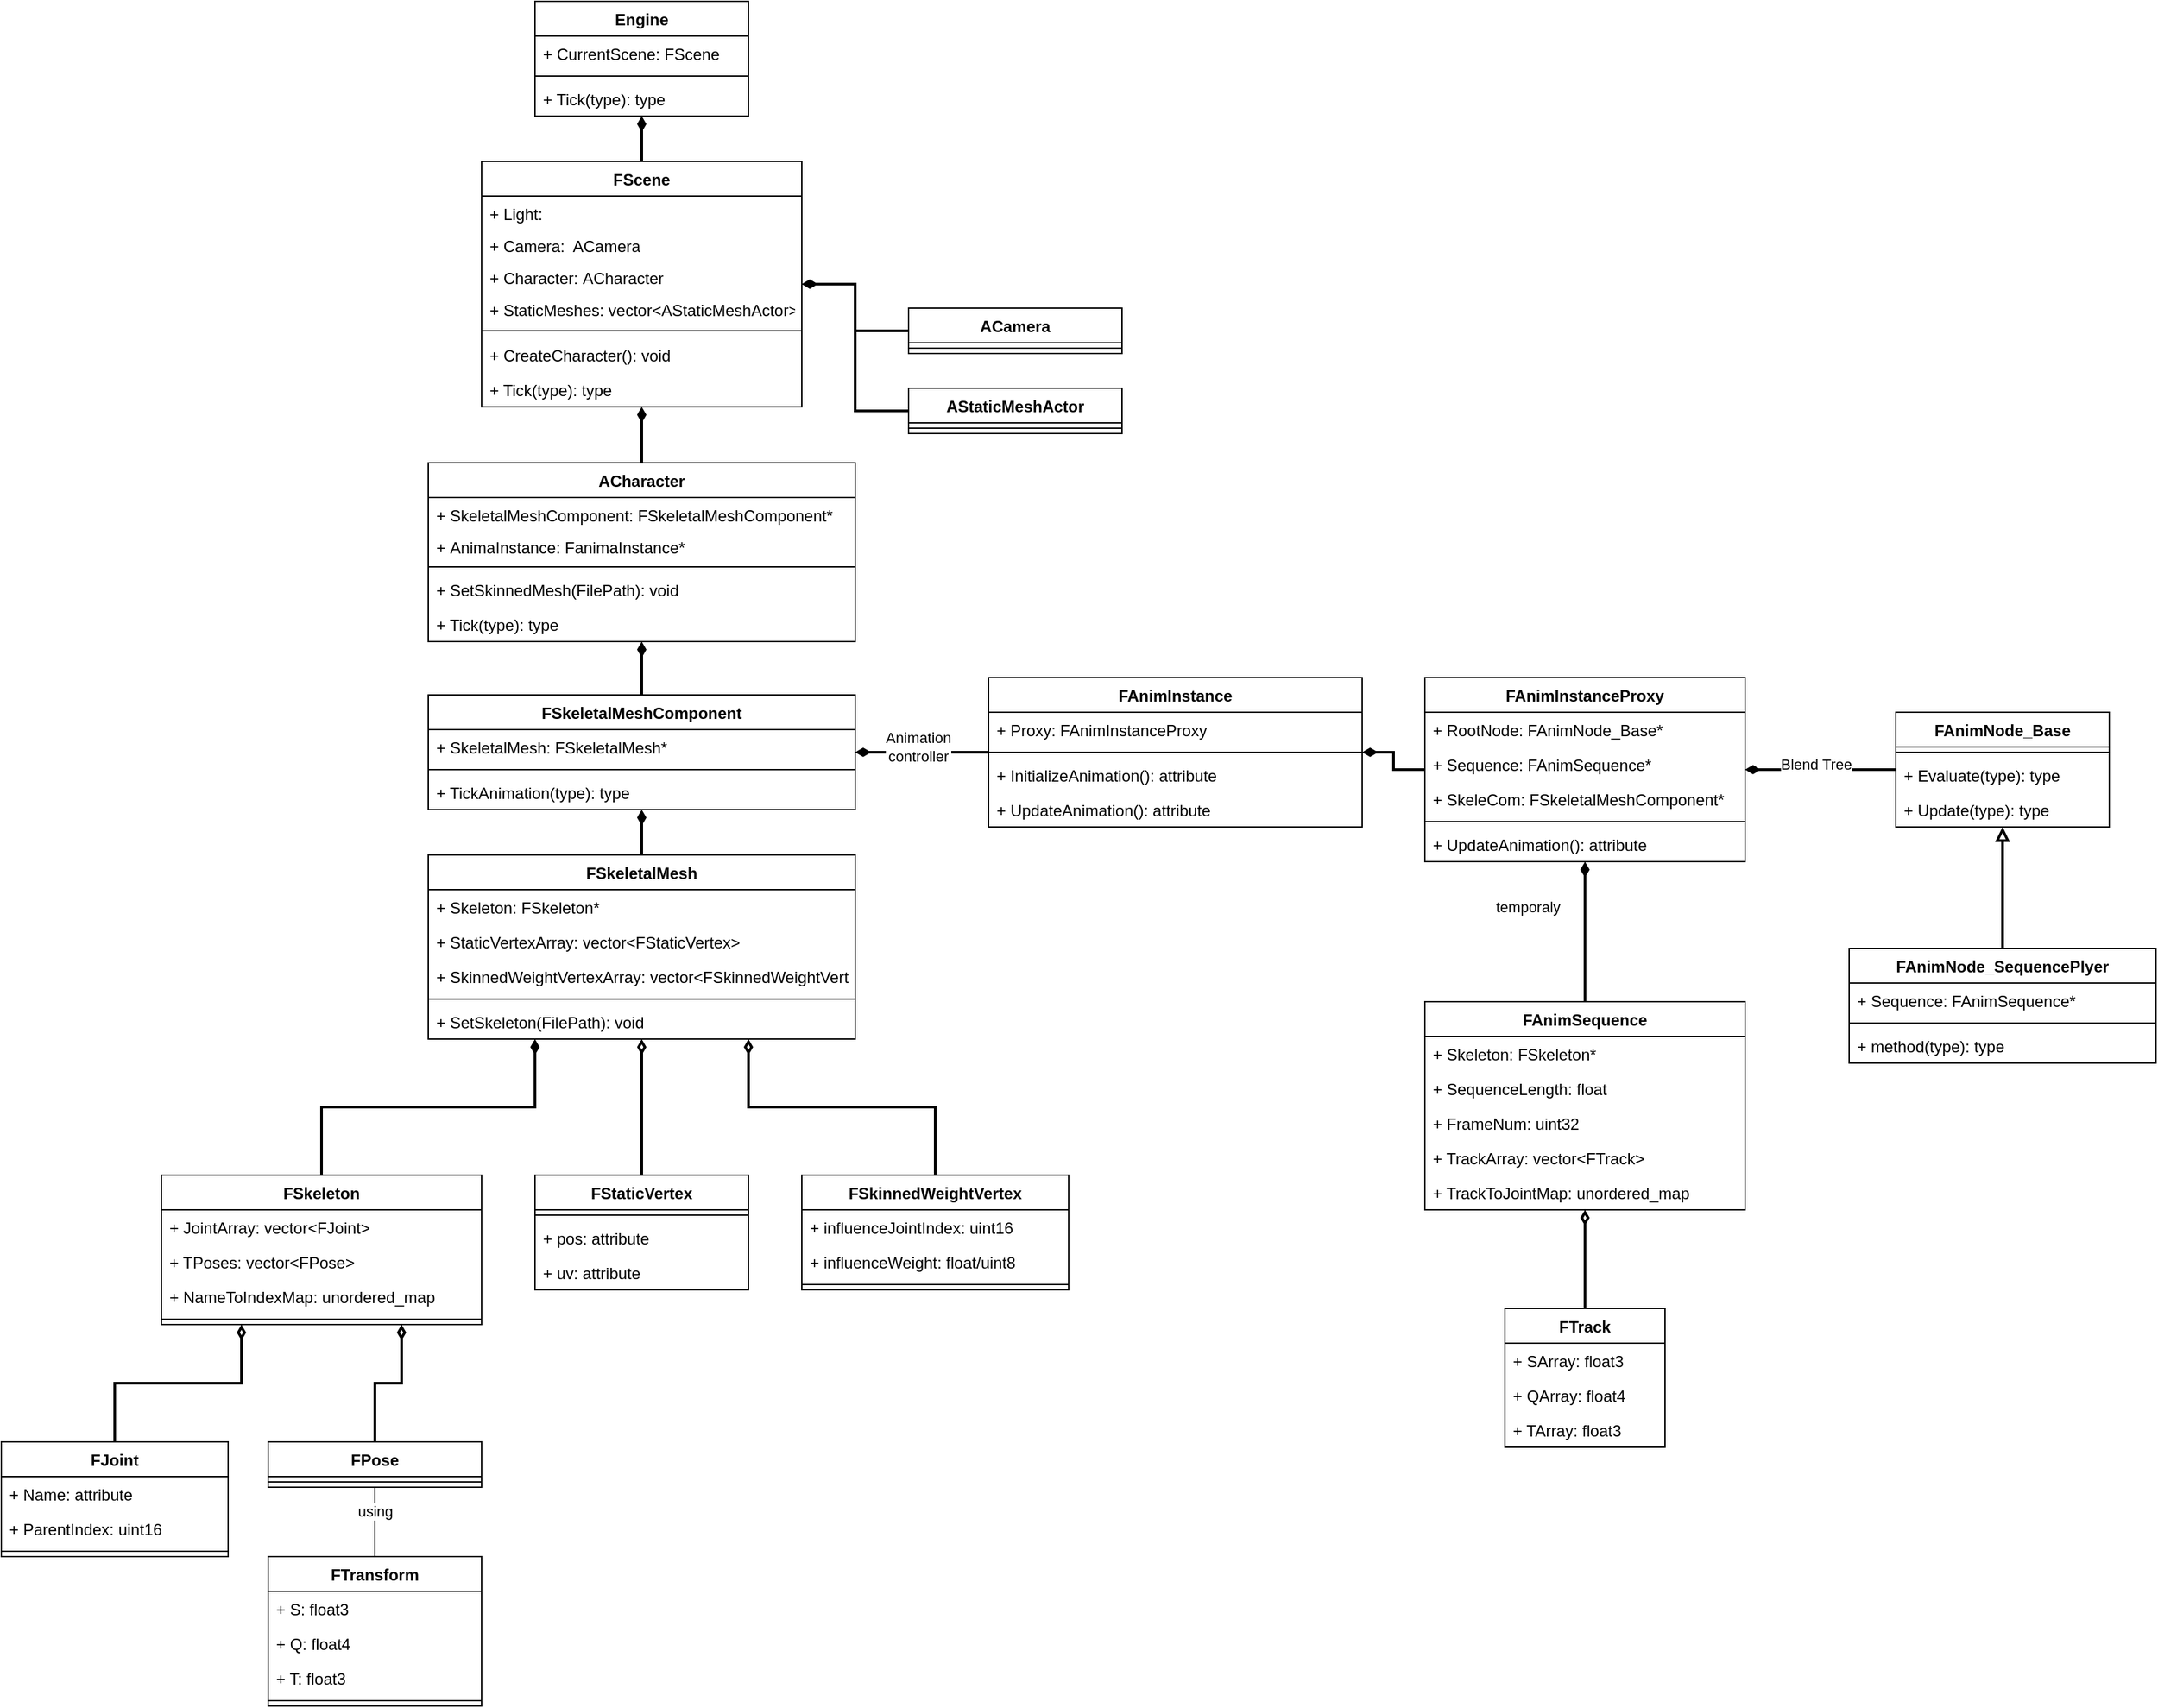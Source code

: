 <mxfile>
    <diagram id="cJ6CBbQCGqiPq5SzYcq8" name="Page-1">
        <mxGraphModel dx="1881" dy="1886" grid="1" gridSize="10" guides="1" tooltips="1" connect="1" arrows="1" fold="1" page="1" pageScale="1" pageWidth="827" pageHeight="1169" math="0" shadow="0">
            <root>
                <mxCell id="0"/>
                <mxCell id="1" parent="0"/>
                <mxCell id="9" style="edgeStyle=orthogonalEdgeStyle;rounded=0;orthogonalLoop=1;jettySize=auto;html=1;exitX=0.5;exitY=0;exitDx=0;exitDy=0;entryX=0.5;entryY=1;entryDx=0;entryDy=0;startArrow=none;startFill=0;endArrow=diamondThin;endFill=1;strokeWidth=2;" parent="1" source="8sGW1j9p3B2PJ3TuNCzf-1" target="2" edge="1">
                    <mxGeometry relative="1" as="geometry"/>
                </mxCell>
                <mxCell id="47" value="" style="edgeStyle=orthogonalEdgeStyle;rounded=0;orthogonalLoop=1;jettySize=auto;html=1;endArrow=none;endFill=0;strokeWidth=2;startArrow=diamondThin;startFill=1;" parent="1" source="66" target="43" edge="1">
                    <mxGeometry relative="1" as="geometry"/>
                </mxCell>
                <mxCell id="59" value="Animation&lt;br&gt;controller" style="edgeLabel;html=1;align=center;verticalAlign=middle;resizable=0;points=[];" parent="47" vertex="1" connectable="0">
                    <mxGeometry x="0.348" y="4" relative="1" as="geometry">
                        <mxPoint x="-21" as="offset"/>
                    </mxGeometry>
                </mxCell>
                <mxCell id="8sGW1j9p3B2PJ3TuNCzf-1" value="ACharacter" style="swimlane;fontStyle=1;align=center;verticalAlign=top;childLayout=stackLayout;horizontal=1;startSize=26;horizontalStack=0;resizeParent=1;resizeParentMax=0;resizeLast=0;collapsible=1;marginBottom=0;" parent="1" vertex="1">
                    <mxGeometry x="-160" y="-134" width="320" height="134" as="geometry"/>
                </mxCell>
                <mxCell id="8sGW1j9p3B2PJ3TuNCzf-2" value="+ SkeletalMeshComponent: FSkeletalMeshComponent*" style="text;strokeColor=none;fillColor=none;align=left;verticalAlign=top;spacingLeft=4;spacingRight=4;overflow=hidden;rotatable=0;points=[[0,0.5],[1,0.5]];portConstraint=eastwest;" parent="8sGW1j9p3B2PJ3TuNCzf-1" vertex="1">
                    <mxGeometry y="26" width="320" height="24" as="geometry"/>
                </mxCell>
                <mxCell id="50" value="+ AnimaInstance: FanimaInstance*" style="text;strokeColor=none;fillColor=none;align=left;verticalAlign=top;spacingLeft=4;spacingRight=4;overflow=hidden;rotatable=0;points=[[0,0.5],[1,0.5]];portConstraint=eastwest;" parent="8sGW1j9p3B2PJ3TuNCzf-1" vertex="1">
                    <mxGeometry y="50" width="320" height="24" as="geometry"/>
                </mxCell>
                <mxCell id="8sGW1j9p3B2PJ3TuNCzf-3" value="" style="line;strokeWidth=1;fillColor=none;align=left;verticalAlign=middle;spacingTop=-1;spacingLeft=3;spacingRight=3;rotatable=0;labelPosition=right;points=[];portConstraint=eastwest;" parent="8sGW1j9p3B2PJ3TuNCzf-1" vertex="1">
                    <mxGeometry y="74" width="320" height="8" as="geometry"/>
                </mxCell>
                <mxCell id="35" value="+ SetSkinnedMesh(FilePath): void" style="text;strokeColor=none;fillColor=none;align=left;verticalAlign=top;spacingLeft=4;spacingRight=4;overflow=hidden;rotatable=0;points=[[0,0.5],[1,0.5]];portConstraint=eastwest;" parent="8sGW1j9p3B2PJ3TuNCzf-1" vertex="1">
                    <mxGeometry y="82" width="320" height="26" as="geometry"/>
                </mxCell>
                <mxCell id="100" value="+ Tick(type): type" style="text;strokeColor=none;fillColor=none;align=left;verticalAlign=top;spacingLeft=4;spacingRight=4;overflow=hidden;rotatable=0;points=[[0,0.5],[1,0.5]];portConstraint=eastwest;" parent="8sGW1j9p3B2PJ3TuNCzf-1" vertex="1">
                    <mxGeometry y="108" width="320" height="26" as="geometry"/>
                </mxCell>
                <mxCell id="8sGW1j9p3B2PJ3TuNCzf-31" value="" style="edgeStyle=orthogonalEdgeStyle;rounded=0;orthogonalLoop=1;jettySize=auto;html=1;startArrow=none;startFill=0;endArrow=diamondThin;endFill=0;strokeWidth=2;exitX=0.5;exitY=0;exitDx=0;exitDy=0;entryX=0.5;entryY=1;entryDx=0;entryDy=0;" parent="1" source="8sGW1j9p3B2PJ3TuNCzf-26" target="8sGW1j9p3B2PJ3TuNCzf-20" edge="1">
                    <mxGeometry relative="1" as="geometry">
                        <mxPoint x="-30" y="310" as="targetPoint"/>
                    </mxGeometry>
                </mxCell>
                <mxCell id="8sGW1j9p3B2PJ3TuNCzf-38" value="" style="edgeStyle=orthogonalEdgeStyle;rounded=0;orthogonalLoop=1;jettySize=auto;html=1;startArrow=none;startFill=0;endArrow=diamondThin;endFill=0;strokeWidth=2;entryX=0.75;entryY=1;entryDx=0;entryDy=0;exitX=0.5;exitY=0;exitDx=0;exitDy=0;" parent="1" source="8sGW1j9p3B2PJ3TuNCzf-33" target="8sGW1j9p3B2PJ3TuNCzf-20" edge="1">
                    <mxGeometry relative="1" as="geometry">
                        <mxPoint x="190" y="310" as="sourcePoint"/>
                    </mxGeometry>
                </mxCell>
                <mxCell id="8sGW1j9p3B2PJ3TuNCzf-48" value="" style="edgeStyle=orthogonalEdgeStyle;rounded=0;orthogonalLoop=1;jettySize=auto;html=1;startArrow=none;startFill=0;endArrow=diamondThin;endFill=1;strokeWidth=2;entryX=0.25;entryY=1;entryDx=0;entryDy=0;exitX=0.5;exitY=0;exitDx=0;exitDy=0;" parent="1" source="8sGW1j9p3B2PJ3TuNCzf-43" target="8sGW1j9p3B2PJ3TuNCzf-20" edge="1">
                    <mxGeometry relative="1" as="geometry">
                        <mxPoint x="-160" y="280" as="sourcePoint"/>
                    </mxGeometry>
                </mxCell>
                <mxCell id="70" style="edgeStyle=orthogonalEdgeStyle;rounded=0;orthogonalLoop=1;jettySize=auto;html=1;exitX=0.5;exitY=0;exitDx=0;exitDy=0;endArrow=diamondThin;endFill=1;strokeWidth=2;" parent="1" source="8sGW1j9p3B2PJ3TuNCzf-20" target="66" edge="1">
                    <mxGeometry relative="1" as="geometry"/>
                </mxCell>
                <mxCell id="8sGW1j9p3B2PJ3TuNCzf-20" value="FSkeletalMesh" style="swimlane;fontStyle=1;align=center;verticalAlign=top;childLayout=stackLayout;horizontal=1;startSize=26;horizontalStack=0;resizeParent=1;resizeParentMax=0;resizeLast=0;collapsible=1;marginBottom=0;" parent="1" vertex="1">
                    <mxGeometry x="-160" y="160" width="320" height="138" as="geometry"/>
                </mxCell>
                <mxCell id="8sGW1j9p3B2PJ3TuNCzf-21" value="+ Skeleton: FSkeleton*" style="text;strokeColor=none;fillColor=none;align=left;verticalAlign=top;spacingLeft=4;spacingRight=4;overflow=hidden;rotatable=0;points=[[0,0.5],[1,0.5]];portConstraint=eastwest;" parent="8sGW1j9p3B2PJ3TuNCzf-20" vertex="1">
                    <mxGeometry y="26" width="320" height="26" as="geometry"/>
                </mxCell>
                <mxCell id="8sGW1j9p3B2PJ3TuNCzf-22" value="+ StaticVertexArray: vector&lt;FStaticVertex&gt;" style="text;strokeColor=none;fillColor=none;align=left;verticalAlign=top;spacingLeft=4;spacingRight=4;overflow=hidden;rotatable=0;points=[[0,0.5],[1,0.5]];portConstraint=eastwest;" parent="8sGW1j9p3B2PJ3TuNCzf-20" vertex="1">
                    <mxGeometry y="52" width="320" height="26" as="geometry"/>
                </mxCell>
                <mxCell id="8sGW1j9p3B2PJ3TuNCzf-23" value="+ SkinnedWeightVertexArray: vector&lt;FSkinnedWeightVertex&gt;" style="text;strokeColor=none;fillColor=none;align=left;verticalAlign=top;spacingLeft=4;spacingRight=4;overflow=hidden;rotatable=0;points=[[0,0.5],[1,0.5]];portConstraint=eastwest;" parent="8sGW1j9p3B2PJ3TuNCzf-20" vertex="1">
                    <mxGeometry y="78" width="320" height="26" as="geometry"/>
                </mxCell>
                <mxCell id="8sGW1j9p3B2PJ3TuNCzf-24" value="" style="line;strokeWidth=1;fillColor=none;align=left;verticalAlign=middle;spacingTop=-1;spacingLeft=3;spacingRight=3;rotatable=0;labelPosition=right;points=[];portConstraint=eastwest;" parent="8sGW1j9p3B2PJ3TuNCzf-20" vertex="1">
                    <mxGeometry y="104" width="320" height="8" as="geometry"/>
                </mxCell>
                <mxCell id="30" value="+ SetSkeleton(FilePath): void" style="text;strokeColor=none;fillColor=none;align=left;verticalAlign=top;spacingLeft=4;spacingRight=4;overflow=hidden;rotatable=0;points=[[0,0.5],[1,0.5]];portConstraint=eastwest;" parent="8sGW1j9p3B2PJ3TuNCzf-20" vertex="1">
                    <mxGeometry y="112" width="320" height="26" as="geometry"/>
                </mxCell>
                <mxCell id="8sGW1j9p3B2PJ3TuNCzf-26" value="FStaticVertex" style="swimlane;fontStyle=1;align=center;verticalAlign=top;childLayout=stackLayout;horizontal=1;startSize=26;horizontalStack=0;resizeParent=1;resizeParentMax=0;resizeLast=0;collapsible=1;marginBottom=0;" parent="1" vertex="1">
                    <mxGeometry x="-80" y="400" width="160" height="86" as="geometry"/>
                </mxCell>
                <mxCell id="8sGW1j9p3B2PJ3TuNCzf-30" value="" style="line;strokeWidth=1;fillColor=none;align=left;verticalAlign=middle;spacingTop=-1;spacingLeft=3;spacingRight=3;rotatable=0;labelPosition=right;points=[];portConstraint=eastwest;" parent="8sGW1j9p3B2PJ3TuNCzf-26" vertex="1">
                    <mxGeometry y="26" width="160" height="8" as="geometry"/>
                </mxCell>
                <mxCell id="8sGW1j9p3B2PJ3TuNCzf-42" value="+ pos: attribute" style="text;strokeColor=none;fillColor=none;align=left;verticalAlign=top;spacingLeft=4;spacingRight=4;overflow=hidden;rotatable=0;points=[[0,0.5],[1,0.5]];portConstraint=eastwest;" parent="8sGW1j9p3B2PJ3TuNCzf-26" vertex="1">
                    <mxGeometry y="34" width="160" height="26" as="geometry"/>
                </mxCell>
                <mxCell id="8sGW1j9p3B2PJ3TuNCzf-41" value="+ uv: attribute" style="text;strokeColor=none;fillColor=none;align=left;verticalAlign=top;spacingLeft=4;spacingRight=4;overflow=hidden;rotatable=0;points=[[0,0.5],[1,0.5]];portConstraint=eastwest;" parent="8sGW1j9p3B2PJ3TuNCzf-26" vertex="1">
                    <mxGeometry y="60" width="160" height="26" as="geometry"/>
                </mxCell>
                <mxCell id="8sGW1j9p3B2PJ3TuNCzf-33" value="FSkinnedWeightVertex" style="swimlane;fontStyle=1;align=center;verticalAlign=top;childLayout=stackLayout;horizontal=1;startSize=26;horizontalStack=0;resizeParent=1;resizeParentMax=0;resizeLast=0;collapsible=1;marginBottom=0;" parent="1" vertex="1">
                    <mxGeometry x="120" y="400" width="200" height="86" as="geometry"/>
                </mxCell>
                <mxCell id="8sGW1j9p3B2PJ3TuNCzf-40" value="+ influenceJointIndex: uint16" style="text;strokeColor=none;fillColor=none;align=left;verticalAlign=top;spacingLeft=4;spacingRight=4;overflow=hidden;rotatable=0;points=[[0,0.5],[1,0.5]];portConstraint=eastwest;" parent="8sGW1j9p3B2PJ3TuNCzf-33" vertex="1">
                    <mxGeometry y="26" width="200" height="26" as="geometry"/>
                </mxCell>
                <mxCell id="8sGW1j9p3B2PJ3TuNCzf-39" value="+ influenceWeight: float/uint8" style="text;strokeColor=none;fillColor=none;align=left;verticalAlign=top;spacingLeft=4;spacingRight=4;overflow=hidden;rotatable=0;points=[[0,0.5],[1,0.5]];portConstraint=eastwest;" parent="8sGW1j9p3B2PJ3TuNCzf-33" vertex="1">
                    <mxGeometry y="52" width="200" height="26" as="geometry"/>
                </mxCell>
                <mxCell id="8sGW1j9p3B2PJ3TuNCzf-37" value="" style="line;strokeWidth=1;fillColor=none;align=left;verticalAlign=middle;spacingTop=-1;spacingLeft=3;spacingRight=3;rotatable=0;labelPosition=right;points=[];portConstraint=eastwest;" parent="8sGW1j9p3B2PJ3TuNCzf-33" vertex="1">
                    <mxGeometry y="78" width="200" height="8" as="geometry"/>
                </mxCell>
                <mxCell id="8sGW1j9p3B2PJ3TuNCzf-68" value="" style="edgeStyle=orthogonalEdgeStyle;rounded=0;orthogonalLoop=1;jettySize=auto;html=1;startArrow=none;startFill=0;endArrow=diamondThin;endFill=0;strokeWidth=2;entryX=0.75;entryY=1;entryDx=0;entryDy=0;exitX=0.5;exitY=0;exitDx=0;exitDy=0;" parent="1" source="37" target="8sGW1j9p3B2PJ3TuNCzf-43" edge="1">
                    <mxGeometry relative="1" as="geometry">
                        <mxPoint x="-140" y="590" as="sourcePoint"/>
                    </mxGeometry>
                </mxCell>
                <mxCell id="8sGW1j9p3B2PJ3TuNCzf-43" value="FSkeleton" style="swimlane;fontStyle=1;align=center;verticalAlign=top;childLayout=stackLayout;horizontal=1;startSize=26;horizontalStack=0;resizeParent=1;resizeParentMax=0;resizeLast=0;collapsible=1;marginBottom=0;" parent="1" vertex="1">
                    <mxGeometry x="-360" y="400" width="240" height="112" as="geometry"/>
                </mxCell>
                <mxCell id="8sGW1j9p3B2PJ3TuNCzf-44" value="+ JointArray: vector&lt;FJoint&gt;" style="text;strokeColor=none;fillColor=none;align=left;verticalAlign=top;spacingLeft=4;spacingRight=4;overflow=hidden;rotatable=0;points=[[0,0.5],[1,0.5]];portConstraint=eastwest;" parent="8sGW1j9p3B2PJ3TuNCzf-43" vertex="1">
                    <mxGeometry y="26" width="240" height="26" as="geometry"/>
                </mxCell>
                <mxCell id="8sGW1j9p3B2PJ3TuNCzf-49" value="+ TPoses: vector&lt;FPose&gt;" style="text;strokeColor=none;fillColor=none;align=left;verticalAlign=top;spacingLeft=4;spacingRight=4;overflow=hidden;rotatable=0;points=[[0,0.5],[1,0.5]];portConstraint=eastwest;" parent="8sGW1j9p3B2PJ3TuNCzf-43" vertex="1">
                    <mxGeometry y="52" width="240" height="26" as="geometry"/>
                </mxCell>
                <mxCell id="8sGW1j9p3B2PJ3TuNCzf-46" value="+ NameToIndexMap: unordered_map" style="text;strokeColor=none;fillColor=none;align=left;verticalAlign=top;spacingLeft=4;spacingRight=4;overflow=hidden;rotatable=0;points=[[0,0.5],[1,0.5]];portConstraint=eastwest;" parent="8sGW1j9p3B2PJ3TuNCzf-43" vertex="1">
                    <mxGeometry y="78" width="240" height="26" as="geometry"/>
                </mxCell>
                <mxCell id="8sGW1j9p3B2PJ3TuNCzf-47" value="" style="line;strokeWidth=1;fillColor=none;align=left;verticalAlign=middle;spacingTop=-1;spacingLeft=3;spacingRight=3;rotatable=0;labelPosition=right;points=[];portConstraint=eastwest;" parent="8sGW1j9p3B2PJ3TuNCzf-43" vertex="1">
                    <mxGeometry y="104" width="240" height="8" as="geometry"/>
                </mxCell>
                <mxCell id="8sGW1j9p3B2PJ3TuNCzf-59" value="" style="edgeStyle=orthogonalEdgeStyle;rounded=0;orthogonalLoop=1;jettySize=auto;html=1;startArrow=none;startFill=0;endArrow=diamondThin;endFill=0;strokeWidth=2;" parent="1" source="8sGW1j9p3B2PJ3TuNCzf-55" target="8sGW1j9p3B2PJ3TuNCzf-50" edge="1">
                    <mxGeometry relative="1" as="geometry">
                        <mxPoint x="520" y="234" as="sourcePoint"/>
                    </mxGeometry>
                </mxCell>
                <mxCell id="141" style="edgeStyle=orthogonalEdgeStyle;rounded=0;orthogonalLoop=1;jettySize=auto;html=1;exitX=0.5;exitY=0;exitDx=0;exitDy=0;startArrow=none;startFill=0;endArrow=diamondThin;endFill=1;strokeWidth=2;" parent="1" source="8sGW1j9p3B2PJ3TuNCzf-50" target="105" edge="1">
                    <mxGeometry relative="1" as="geometry"/>
                </mxCell>
                <mxCell id="142" value="temporaly" style="edgeLabel;html=1;align=center;verticalAlign=middle;resizable=0;points=[];" parent="141" vertex="1" connectable="0">
                    <mxGeometry x="0.259" y="-2" relative="1" as="geometry">
                        <mxPoint x="-44.94" y="-5.53" as="offset"/>
                    </mxGeometry>
                </mxCell>
                <mxCell id="8sGW1j9p3B2PJ3TuNCzf-50" value="FAnimSequence" style="swimlane;fontStyle=1;childLayout=stackLayout;horizontal=1;startSize=26;fillColor=none;horizontalStack=0;resizeParent=1;resizeParentMax=0;resizeLast=0;collapsible=1;marginBottom=0;" parent="1" vertex="1">
                    <mxGeometry x="587" y="270" width="240" height="156" as="geometry"/>
                </mxCell>
                <mxCell id="11" value="+ Skeleton: FSkeleton*" style="text;strokeColor=none;fillColor=none;align=left;verticalAlign=top;spacingLeft=4;spacingRight=4;overflow=hidden;rotatable=0;points=[[0,0.5],[1,0.5]];portConstraint=eastwest;" parent="8sGW1j9p3B2PJ3TuNCzf-50" vertex="1">
                    <mxGeometry y="26" width="240" height="26" as="geometry"/>
                </mxCell>
                <mxCell id="51" value="+ SequenceLength: float" style="text;strokeColor=none;fillColor=none;align=left;verticalAlign=top;spacingLeft=4;spacingRight=4;overflow=hidden;rotatable=0;points=[[0,0.5],[1,0.5]];portConstraint=eastwest;" parent="8sGW1j9p3B2PJ3TuNCzf-50" vertex="1">
                    <mxGeometry y="52" width="240" height="26" as="geometry"/>
                </mxCell>
                <mxCell id="8sGW1j9p3B2PJ3TuNCzf-51" value="+ FrameNum: uint32" style="text;strokeColor=none;fillColor=none;align=left;verticalAlign=top;spacingLeft=4;spacingRight=4;overflow=hidden;rotatable=0;points=[[0,0.5],[1,0.5]];portConstraint=eastwest;" parent="8sGW1j9p3B2PJ3TuNCzf-50" vertex="1">
                    <mxGeometry y="78" width="240" height="26" as="geometry"/>
                </mxCell>
                <mxCell id="8sGW1j9p3B2PJ3TuNCzf-53" value="+ TrackArray: vector&lt;FTrack&gt;" style="text;strokeColor=none;fillColor=none;align=left;verticalAlign=top;spacingLeft=4;spacingRight=4;overflow=hidden;rotatable=0;points=[[0,0.5],[1,0.5]];portConstraint=eastwest;" parent="8sGW1j9p3B2PJ3TuNCzf-50" vertex="1">
                    <mxGeometry y="104" width="240" height="26" as="geometry"/>
                </mxCell>
                <mxCell id="8sGW1j9p3B2PJ3TuNCzf-52" value="+ TrackToJointMap: unordered_map" style="text;strokeColor=none;fillColor=none;align=left;verticalAlign=top;spacingLeft=4;spacingRight=4;overflow=hidden;rotatable=0;points=[[0,0.5],[1,0.5]];portConstraint=eastwest;" parent="8sGW1j9p3B2PJ3TuNCzf-50" vertex="1">
                    <mxGeometry y="130" width="240" height="26" as="geometry"/>
                </mxCell>
                <mxCell id="8sGW1j9p3B2PJ3TuNCzf-55" value="FTrack" style="swimlane;fontStyle=1;childLayout=stackLayout;horizontal=1;startSize=26;fillColor=none;horizontalStack=0;resizeParent=1;resizeParentMax=0;resizeLast=0;collapsible=1;marginBottom=0;" parent="1" vertex="1">
                    <mxGeometry x="647" y="500" width="120" height="104" as="geometry"/>
                </mxCell>
                <mxCell id="8sGW1j9p3B2PJ3TuNCzf-56" value="+ SArray: float3" style="text;strokeColor=none;fillColor=none;align=left;verticalAlign=top;spacingLeft=4;spacingRight=4;overflow=hidden;rotatable=0;points=[[0,0.5],[1,0.5]];portConstraint=eastwest;" parent="8sGW1j9p3B2PJ3TuNCzf-55" vertex="1">
                    <mxGeometry y="26" width="120" height="26" as="geometry"/>
                </mxCell>
                <mxCell id="8sGW1j9p3B2PJ3TuNCzf-60" value="+ QArray: float4" style="text;strokeColor=none;fillColor=none;align=left;verticalAlign=top;spacingLeft=4;spacingRight=4;overflow=hidden;rotatable=0;points=[[0,0.5],[1,0.5]];portConstraint=eastwest;" parent="8sGW1j9p3B2PJ3TuNCzf-55" vertex="1">
                    <mxGeometry y="52" width="120" height="26" as="geometry"/>
                </mxCell>
                <mxCell id="8sGW1j9p3B2PJ3TuNCzf-62" value="+ TArray: float3" style="text;strokeColor=none;fillColor=none;align=left;verticalAlign=top;spacingLeft=4;spacingRight=4;overflow=hidden;rotatable=0;points=[[0,0.5],[1,0.5]];portConstraint=eastwest;" parent="8sGW1j9p3B2PJ3TuNCzf-55" vertex="1">
                    <mxGeometry y="78" width="120" height="26" as="geometry"/>
                </mxCell>
                <mxCell id="8sGW1j9p3B2PJ3TuNCzf-63" value="FTransform" style="swimlane;fontStyle=1;align=center;verticalAlign=top;childLayout=stackLayout;horizontal=1;startSize=26;horizontalStack=0;resizeParent=1;resizeParentMax=0;resizeLast=0;collapsible=1;marginBottom=0;" parent="1" vertex="1">
                    <mxGeometry x="-280" y="686" width="160" height="112" as="geometry"/>
                </mxCell>
                <mxCell id="8sGW1j9p3B2PJ3TuNCzf-69" value="+ S: float3" style="text;strokeColor=none;fillColor=none;align=left;verticalAlign=top;spacingLeft=4;spacingRight=4;overflow=hidden;rotatable=0;points=[[0,0.5],[1,0.5]];portConstraint=eastwest;" parent="8sGW1j9p3B2PJ3TuNCzf-63" vertex="1">
                    <mxGeometry y="26" width="160" height="26" as="geometry"/>
                </mxCell>
                <mxCell id="8sGW1j9p3B2PJ3TuNCzf-70" value="+ Q: float4" style="text;strokeColor=none;fillColor=none;align=left;verticalAlign=top;spacingLeft=4;spacingRight=4;overflow=hidden;rotatable=0;points=[[0,0.5],[1,0.5]];portConstraint=eastwest;" parent="8sGW1j9p3B2PJ3TuNCzf-63" vertex="1">
                    <mxGeometry y="52" width="160" height="26" as="geometry"/>
                </mxCell>
                <mxCell id="8sGW1j9p3B2PJ3TuNCzf-71" value="+ T: float3" style="text;strokeColor=none;fillColor=none;align=left;verticalAlign=top;spacingLeft=4;spacingRight=4;overflow=hidden;rotatable=0;points=[[0,0.5],[1,0.5]];portConstraint=eastwest;" parent="8sGW1j9p3B2PJ3TuNCzf-63" vertex="1">
                    <mxGeometry y="78" width="160" height="26" as="geometry"/>
                </mxCell>
                <mxCell id="8sGW1j9p3B2PJ3TuNCzf-67" value="" style="line;strokeWidth=1;fillColor=none;align=left;verticalAlign=middle;spacingTop=-1;spacingLeft=3;spacingRight=3;rotatable=0;labelPosition=right;points=[];portConstraint=eastwest;" parent="8sGW1j9p3B2PJ3TuNCzf-63" vertex="1">
                    <mxGeometry y="104" width="160" height="8" as="geometry"/>
                </mxCell>
                <mxCell id="91" style="edgeStyle=orthogonalEdgeStyle;rounded=0;orthogonalLoop=1;jettySize=auto;html=1;exitX=0.5;exitY=0;exitDx=0;exitDy=0;startArrow=none;startFill=0;endArrow=diamondThin;endFill=1;strokeWidth=2;" parent="1" source="2" target="86" edge="1">
                    <mxGeometry relative="1" as="geometry"/>
                </mxCell>
                <mxCell id="2" value="FScene" style="swimlane;fontStyle=1;align=center;verticalAlign=top;childLayout=stackLayout;horizontal=1;startSize=26;horizontalStack=0;resizeParent=1;resizeParentMax=0;resizeLast=0;collapsible=1;marginBottom=0;" parent="1" vertex="1">
                    <mxGeometry x="-120" y="-360" width="240" height="184" as="geometry"/>
                </mxCell>
                <mxCell id="3" value="+ Light: " style="text;strokeColor=none;fillColor=none;align=left;verticalAlign=top;spacingLeft=4;spacingRight=4;overflow=hidden;rotatable=0;points=[[0,0.5],[1,0.5]];portConstraint=eastwest;" parent="2" vertex="1">
                    <mxGeometry y="26" width="240" height="24" as="geometry"/>
                </mxCell>
                <mxCell id="7" value="+ Camera:  ACamera" style="text;strokeColor=none;fillColor=none;align=left;verticalAlign=top;spacingLeft=4;spacingRight=4;overflow=hidden;rotatable=0;points=[[0,0.5],[1,0.5]];portConstraint=eastwest;" parent="2" vertex="1">
                    <mxGeometry y="50" width="240" height="24" as="geometry"/>
                </mxCell>
                <mxCell id="8" value="+ Character: ACharacter" style="text;strokeColor=none;fillColor=none;align=left;verticalAlign=top;spacingLeft=4;spacingRight=4;overflow=hidden;rotatable=0;points=[[0,0.5],[1,0.5]];portConstraint=eastwest;" parent="2" vertex="1">
                    <mxGeometry y="74" width="240" height="24" as="geometry"/>
                </mxCell>
                <mxCell id="10" value="+ StaticMeshes: vector&lt;AStaticMeshActor&gt;&#10; &#10;&gt;" style="text;strokeColor=none;fillColor=none;align=left;verticalAlign=top;spacingLeft=4;spacingRight=4;overflow=hidden;rotatable=0;points=[[0,0.5],[1,0.5]];portConstraint=eastwest;" parent="2" vertex="1">
                    <mxGeometry y="98" width="240" height="24" as="geometry"/>
                </mxCell>
                <mxCell id="4" value="" style="line;strokeWidth=1;fillColor=none;align=left;verticalAlign=middle;spacingTop=-1;spacingLeft=3;spacingRight=3;rotatable=0;labelPosition=right;points=[];portConstraint=eastwest;" parent="2" vertex="1">
                    <mxGeometry y="122" width="240" height="10" as="geometry"/>
                </mxCell>
                <mxCell id="36" value="+ CreateCharacter(): void" style="text;strokeColor=none;fillColor=none;align=left;verticalAlign=top;spacingLeft=4;spacingRight=4;overflow=hidden;rotatable=0;points=[[0,0.5],[1,0.5]];portConstraint=eastwest;" parent="2" vertex="1">
                    <mxGeometry y="132" width="240" height="26" as="geometry"/>
                </mxCell>
                <mxCell id="96" value="+ Tick(type): type" style="text;strokeColor=none;fillColor=none;align=left;verticalAlign=top;spacingLeft=4;spacingRight=4;overflow=hidden;rotatable=0;points=[[0,0.5],[1,0.5]];portConstraint=eastwest;" parent="2" vertex="1">
                    <mxGeometry y="158" width="240" height="26" as="geometry"/>
                </mxCell>
                <mxCell id="24" style="edgeStyle=orthogonalEdgeStyle;rounded=0;orthogonalLoop=1;jettySize=auto;html=1;exitX=0.5;exitY=0;exitDx=0;exitDy=0;entryX=0.25;entryY=1;entryDx=0;entryDy=0;startArrow=none;startFill=0;endArrow=diamondThin;endFill=0;strokeWidth=2;" parent="1" source="18" target="8sGW1j9p3B2PJ3TuNCzf-43" edge="1">
                    <mxGeometry relative="1" as="geometry"/>
                </mxCell>
                <mxCell id="18" value="FJoint" style="swimlane;fontStyle=1;align=center;verticalAlign=top;childLayout=stackLayout;horizontal=1;startSize=26;horizontalStack=0;resizeParent=1;resizeParentMax=0;resizeLast=0;collapsible=1;marginBottom=0;" parent="1" vertex="1">
                    <mxGeometry x="-480" y="600" width="170" height="86" as="geometry"/>
                </mxCell>
                <mxCell id="19" value="+ Name: attribute" style="text;strokeColor=none;fillColor=none;align=left;verticalAlign=top;spacingLeft=4;spacingRight=4;overflow=hidden;rotatable=0;points=[[0,0.5],[1,0.5]];portConstraint=eastwest;" parent="18" vertex="1">
                    <mxGeometry y="26" width="170" height="26" as="geometry"/>
                </mxCell>
                <mxCell id="20" value="+ ParentIndex: uint16" style="text;strokeColor=none;fillColor=none;align=left;verticalAlign=top;spacingLeft=4;spacingRight=4;overflow=hidden;rotatable=0;points=[[0,0.5],[1,0.5]];portConstraint=eastwest;" parent="18" vertex="1">
                    <mxGeometry y="52" width="170" height="26" as="geometry"/>
                </mxCell>
                <mxCell id="22" value="" style="line;strokeWidth=1;fillColor=none;align=left;verticalAlign=middle;spacingTop=-1;spacingLeft=3;spacingRight=3;rotatable=0;labelPosition=right;points=[];portConstraint=eastwest;" parent="18" vertex="1">
                    <mxGeometry y="78" width="170" height="8" as="geometry"/>
                </mxCell>
                <mxCell id="37" value="FPose" style="swimlane;fontStyle=1;align=center;verticalAlign=top;childLayout=stackLayout;horizontal=1;startSize=26;horizontalStack=0;resizeParent=1;resizeParentMax=0;resizeLast=0;collapsible=1;marginBottom=0;" parent="1" vertex="1">
                    <mxGeometry x="-280" y="600" width="160" height="34" as="geometry"/>
                </mxCell>
                <mxCell id="39" value="" style="line;strokeWidth=1;fillColor=none;align=left;verticalAlign=middle;spacingTop=-1;spacingLeft=3;spacingRight=3;rotatable=0;labelPosition=right;points=[];portConstraint=eastwest;" parent="37" vertex="1">
                    <mxGeometry y="26" width="160" height="8" as="geometry"/>
                </mxCell>
                <mxCell id="41" style="edgeStyle=orthogonalEdgeStyle;rounded=0;orthogonalLoop=1;jettySize=auto;html=1;endArrow=none;endFill=0;" parent="1" source="37" target="8sGW1j9p3B2PJ3TuNCzf-63" edge="1">
                    <mxGeometry relative="1" as="geometry">
                        <mxPoint x="-70" y="639" as="sourcePoint"/>
                    </mxGeometry>
                </mxCell>
                <mxCell id="42" value="using" style="edgeLabel;html=1;align=center;verticalAlign=middle;resizable=0;points=[];" parent="41" vertex="1" connectable="0">
                    <mxGeometry x="0.226" y="-1" relative="1" as="geometry">
                        <mxPoint x="1" y="-14" as="offset"/>
                    </mxGeometry>
                </mxCell>
                <mxCell id="109" style="edgeStyle=orthogonalEdgeStyle;rounded=0;orthogonalLoop=1;jettySize=auto;html=1;exitX=1;exitY=0.5;exitDx=0;exitDy=0;startArrow=diamondThin;startFill=1;endArrow=none;endFill=0;strokeWidth=2;" parent="1" source="43" target="105" edge="1">
                    <mxGeometry relative="1" as="geometry"/>
                </mxCell>
                <mxCell id="43" value="FAnimInstance&#10;" style="swimlane;fontStyle=1;align=center;verticalAlign=top;childLayout=stackLayout;horizontal=1;startSize=26;horizontalStack=0;resizeParent=1;resizeParentMax=0;resizeLast=0;collapsible=1;marginBottom=0;" parent="1" vertex="1">
                    <mxGeometry x="260" y="27" width="280" height="112" as="geometry"/>
                </mxCell>
                <mxCell id="102" value="+ Proxy: FAnimInstanceProxy" style="text;strokeColor=none;fillColor=none;align=left;verticalAlign=top;spacingLeft=4;spacingRight=4;overflow=hidden;rotatable=0;points=[[0,0.5],[1,0.5]];portConstraint=eastwest;" parent="43" vertex="1">
                    <mxGeometry y="26" width="280" height="26" as="geometry"/>
                </mxCell>
                <mxCell id="45" value="" style="line;strokeWidth=1;fillColor=none;align=left;verticalAlign=middle;spacingTop=-1;spacingLeft=3;spacingRight=3;rotatable=0;labelPosition=right;points=[];portConstraint=eastwest;" parent="43" vertex="1">
                    <mxGeometry y="52" width="280" height="8" as="geometry"/>
                </mxCell>
                <mxCell id="48" value="+ InitializeAnimation(): attribute" style="text;strokeColor=none;fillColor=none;align=left;verticalAlign=top;spacingLeft=4;spacingRight=4;overflow=hidden;rotatable=0;points=[[0,0.5],[1,0.5]];portConstraint=eastwest;" parent="43" vertex="1">
                    <mxGeometry y="60" width="280" height="26" as="geometry"/>
                </mxCell>
                <mxCell id="49" value="+ UpdateAnimation(): attribute" style="text;strokeColor=none;fillColor=none;align=left;verticalAlign=top;spacingLeft=4;spacingRight=4;overflow=hidden;rotatable=0;points=[[0,0.5],[1,0.5]];portConstraint=eastwest;" parent="43" vertex="1">
                    <mxGeometry y="86" width="280" height="26" as="geometry"/>
                </mxCell>
                <mxCell id="71" style="edgeStyle=orthogonalEdgeStyle;rounded=0;orthogonalLoop=1;jettySize=auto;html=1;exitX=0.5;exitY=0;exitDx=0;exitDy=0;endArrow=diamondThin;endFill=1;strokeWidth=2;" parent="1" source="66" target="8sGW1j9p3B2PJ3TuNCzf-1" edge="1">
                    <mxGeometry relative="1" as="geometry"/>
                </mxCell>
                <mxCell id="66" value="FSkeletalMeshComponent" style="swimlane;fontStyle=1;align=center;verticalAlign=top;childLayout=stackLayout;horizontal=1;startSize=26;horizontalStack=0;resizeParent=1;resizeParentMax=0;resizeLast=0;collapsible=1;marginBottom=0;" parent="1" vertex="1">
                    <mxGeometry x="-160" y="40" width="320" height="86" as="geometry"/>
                </mxCell>
                <mxCell id="67" value="+ SkeletalMesh: FSkeletalMesh*" style="text;strokeColor=none;fillColor=none;align=left;verticalAlign=top;spacingLeft=4;spacingRight=4;overflow=hidden;rotatable=0;points=[[0,0.5],[1,0.5]];portConstraint=eastwest;" parent="66" vertex="1">
                    <mxGeometry y="26" width="320" height="26" as="geometry"/>
                </mxCell>
                <mxCell id="68" value="" style="line;strokeWidth=1;fillColor=none;align=left;verticalAlign=middle;spacingTop=-1;spacingLeft=3;spacingRight=3;rotatable=0;labelPosition=right;points=[];portConstraint=eastwest;" parent="66" vertex="1">
                    <mxGeometry y="52" width="320" height="8" as="geometry"/>
                </mxCell>
                <mxCell id="69" value="+ TickAnimation(type): type" style="text;strokeColor=none;fillColor=none;align=left;verticalAlign=top;spacingLeft=4;spacingRight=4;overflow=hidden;rotatable=0;points=[[0,0.5],[1,0.5]];portConstraint=eastwest;" parent="66" vertex="1">
                    <mxGeometry y="60" width="320" height="26" as="geometry"/>
                </mxCell>
                <mxCell id="85" style="edgeStyle=orthogonalEdgeStyle;rounded=0;orthogonalLoop=1;jettySize=auto;html=1;exitX=0;exitY=0.5;exitDx=0;exitDy=0;startArrow=none;startFill=0;endArrow=diamondThin;endFill=1;strokeWidth=2;" parent="1" source="73" target="2" edge="1">
                    <mxGeometry relative="1" as="geometry"/>
                </mxCell>
                <mxCell id="73" value="AStaticMeshActor" style="swimlane;fontStyle=1;align=center;verticalAlign=top;childLayout=stackLayout;horizontal=1;startSize=26;horizontalStack=0;resizeParent=1;resizeParentMax=0;resizeLast=0;collapsible=1;marginBottom=0;" parent="1" vertex="1">
                    <mxGeometry x="200" y="-190" width="160" height="34" as="geometry"/>
                </mxCell>
                <mxCell id="75" value="" style="line;strokeWidth=1;fillColor=none;align=left;verticalAlign=middle;spacingTop=-1;spacingLeft=3;spacingRight=3;rotatable=0;labelPosition=right;points=[];portConstraint=eastwest;" parent="73" vertex="1">
                    <mxGeometry y="26" width="160" height="8" as="geometry"/>
                </mxCell>
                <mxCell id="78" value="ACamera" style="swimlane;fontStyle=1;align=center;verticalAlign=top;childLayout=stackLayout;horizontal=1;startSize=26;horizontalStack=0;resizeParent=1;resizeParentMax=0;resizeLast=0;collapsible=1;marginBottom=0;" parent="1" vertex="1">
                    <mxGeometry x="200" y="-250" width="160" height="34" as="geometry"/>
                </mxCell>
                <mxCell id="80" value="" style="line;strokeWidth=1;fillColor=none;align=left;verticalAlign=middle;spacingTop=-1;spacingLeft=3;spacingRight=3;rotatable=0;labelPosition=right;points=[];portConstraint=eastwest;" parent="78" vertex="1">
                    <mxGeometry y="26" width="160" height="8" as="geometry"/>
                </mxCell>
                <mxCell id="83" style="edgeStyle=orthogonalEdgeStyle;rounded=0;orthogonalLoop=1;jettySize=auto;html=1;startArrow=none;startFill=0;endArrow=diamondThin;endFill=1;strokeWidth=2;" parent="1" source="78" target="2" edge="1">
                    <mxGeometry relative="1" as="geometry">
                        <mxPoint x="200" y="-241" as="sourcePoint"/>
                    </mxGeometry>
                </mxCell>
                <mxCell id="86" value="Engine" style="swimlane;fontStyle=1;align=center;verticalAlign=top;childLayout=stackLayout;horizontal=1;startSize=26;horizontalStack=0;resizeParent=1;resizeParentMax=0;resizeLast=0;collapsible=1;marginBottom=0;" parent="1" vertex="1">
                    <mxGeometry x="-80" y="-480" width="160" height="86" as="geometry"/>
                </mxCell>
                <mxCell id="87" value="+ CurrentScene: FScene" style="text;strokeColor=none;fillColor=none;align=left;verticalAlign=top;spacingLeft=4;spacingRight=4;overflow=hidden;rotatable=0;points=[[0,0.5],[1,0.5]];portConstraint=eastwest;" parent="86" vertex="1">
                    <mxGeometry y="26" width="160" height="26" as="geometry"/>
                </mxCell>
                <mxCell id="88" value="" style="line;strokeWidth=1;fillColor=none;align=left;verticalAlign=middle;spacingTop=-1;spacingLeft=3;spacingRight=3;rotatable=0;labelPosition=right;points=[];portConstraint=eastwest;" parent="86" vertex="1">
                    <mxGeometry y="52" width="160" height="8" as="geometry"/>
                </mxCell>
                <mxCell id="89" value="+ Tick(type): type" style="text;strokeColor=none;fillColor=none;align=left;verticalAlign=top;spacingLeft=4;spacingRight=4;overflow=hidden;rotatable=0;points=[[0,0.5],[1,0.5]];portConstraint=eastwest;" parent="86" vertex="1">
                    <mxGeometry y="60" width="160" height="26" as="geometry"/>
                </mxCell>
                <mxCell id="105" value="FAnimInstanceProxy" style="swimlane;fontStyle=1;align=center;verticalAlign=top;childLayout=stackLayout;horizontal=1;startSize=26;horizontalStack=0;resizeParent=1;resizeParentMax=0;resizeLast=0;collapsible=1;marginBottom=0;" parent="1" vertex="1">
                    <mxGeometry x="587" y="27" width="240" height="138" as="geometry"/>
                </mxCell>
                <mxCell id="116" value="+ RootNode: FAnimNode_Base*" style="text;strokeColor=none;fillColor=none;align=left;verticalAlign=top;spacingLeft=4;spacingRight=4;overflow=hidden;rotatable=0;points=[[0,0.5],[1,0.5]];portConstraint=eastwest;" parent="105" vertex="1">
                    <mxGeometry y="26" width="240" height="26" as="geometry"/>
                </mxCell>
                <mxCell id="140" value="+ Sequence: FAnimSequence*" style="text;strokeColor=none;fillColor=none;align=left;verticalAlign=top;spacingLeft=4;spacingRight=4;overflow=hidden;rotatable=0;points=[[0,0.5],[1,0.5]];portConstraint=eastwest;" parent="105" vertex="1">
                    <mxGeometry y="52" width="240" height="26" as="geometry"/>
                </mxCell>
                <mxCell id="106" value="+ SkeleCom: FSkeletalMeshComponent*" style="text;strokeColor=none;fillColor=none;align=left;verticalAlign=top;spacingLeft=4;spacingRight=4;overflow=hidden;rotatable=0;points=[[0,0.5],[1,0.5]];portConstraint=eastwest;" parent="105" vertex="1">
                    <mxGeometry y="78" width="240" height="26" as="geometry"/>
                </mxCell>
                <mxCell id="107" value="" style="line;strokeWidth=1;fillColor=none;align=left;verticalAlign=middle;spacingTop=-1;spacingLeft=3;spacingRight=3;rotatable=0;labelPosition=right;points=[];portConstraint=eastwest;" parent="105" vertex="1">
                    <mxGeometry y="104" width="240" height="8" as="geometry"/>
                </mxCell>
                <mxCell id="139" value="+ UpdateAnimation(): attribute" style="text;strokeColor=none;fillColor=none;align=left;verticalAlign=top;spacingLeft=4;spacingRight=4;overflow=hidden;rotatable=0;points=[[0,0.5],[1,0.5]];portConstraint=eastwest;" parent="105" vertex="1">
                    <mxGeometry y="112" width="240" height="26" as="geometry"/>
                </mxCell>
                <mxCell id="114" style="edgeStyle=orthogonalEdgeStyle;rounded=0;orthogonalLoop=1;jettySize=auto;html=1;startArrow=none;startFill=0;endArrow=block;endFill=0;strokeWidth=2;" parent="1" source="110" target="119" edge="1">
                    <mxGeometry relative="1" as="geometry"/>
                </mxCell>
                <mxCell id="110" value="FAnimNode_SequencePlyer" style="swimlane;fontStyle=1;align=center;verticalAlign=top;childLayout=stackLayout;horizontal=1;startSize=26;horizontalStack=0;resizeParent=1;resizeParentMax=0;resizeLast=0;collapsible=1;marginBottom=0;" parent="1" vertex="1">
                    <mxGeometry x="905" y="230" width="230" height="86" as="geometry"/>
                </mxCell>
                <mxCell id="111" value="+ Sequence: FAnimSequence*" style="text;strokeColor=none;fillColor=none;align=left;verticalAlign=top;spacingLeft=4;spacingRight=4;overflow=hidden;rotatable=0;points=[[0,0.5],[1,0.5]];portConstraint=eastwest;" parent="110" vertex="1">
                    <mxGeometry y="26" width="230" height="26" as="geometry"/>
                </mxCell>
                <mxCell id="112" value="" style="line;strokeWidth=1;fillColor=none;align=left;verticalAlign=middle;spacingTop=-1;spacingLeft=3;spacingRight=3;rotatable=0;labelPosition=right;points=[];portConstraint=eastwest;" parent="110" vertex="1">
                    <mxGeometry y="52" width="230" height="8" as="geometry"/>
                </mxCell>
                <mxCell id="113" value="+ method(type): type" style="text;strokeColor=none;fillColor=none;align=left;verticalAlign=top;spacingLeft=4;spacingRight=4;overflow=hidden;rotatable=0;points=[[0,0.5],[1,0.5]];portConstraint=eastwest;" parent="110" vertex="1">
                    <mxGeometry y="60" width="230" height="26" as="geometry"/>
                </mxCell>
                <mxCell id="131" value="" style="edgeStyle=orthogonalEdgeStyle;rounded=0;orthogonalLoop=1;jettySize=auto;html=1;startArrow=diamondThin;startFill=1;endArrow=none;endFill=0;strokeWidth=2;" parent="1" source="105" target="119" edge="1">
                    <mxGeometry relative="1" as="geometry"/>
                </mxCell>
                <mxCell id="137" value="Blend Tree" style="edgeLabel;html=1;align=center;verticalAlign=middle;resizable=0;points=[];" parent="131" vertex="1" connectable="0">
                    <mxGeometry x="0.197" y="3" relative="1" as="geometry">
                        <mxPoint x="-15" y="-1" as="offset"/>
                    </mxGeometry>
                </mxCell>
                <mxCell id="119" value="FAnimNode_Base" style="swimlane;fontStyle=1;align=center;verticalAlign=top;childLayout=stackLayout;horizontal=1;startSize=26;horizontalStack=0;resizeParent=1;resizeParentMax=0;resizeLast=0;collapsible=1;marginBottom=0;" parent="1" vertex="1">
                    <mxGeometry x="940" y="53" width="160" height="86" as="geometry"/>
                </mxCell>
                <mxCell id="121" value="" style="line;strokeWidth=1;fillColor=none;align=left;verticalAlign=middle;spacingTop=-1;spacingLeft=3;spacingRight=3;rotatable=0;labelPosition=right;points=[];portConstraint=eastwest;" parent="119" vertex="1">
                    <mxGeometry y="26" width="160" height="8" as="geometry"/>
                </mxCell>
                <mxCell id="126" value="+ Evaluate(type): type" style="text;strokeColor=none;fillColor=none;align=left;verticalAlign=top;spacingLeft=4;spacingRight=4;overflow=hidden;rotatable=0;points=[[0,0.5],[1,0.5]];portConstraint=eastwest;" parent="119" vertex="1">
                    <mxGeometry y="34" width="160" height="26" as="geometry"/>
                </mxCell>
                <mxCell id="122" value="+ Update(type): type" style="text;strokeColor=none;fillColor=none;align=left;verticalAlign=top;spacingLeft=4;spacingRight=4;overflow=hidden;rotatable=0;points=[[0,0.5],[1,0.5]];portConstraint=eastwest;" parent="119" vertex="1">
                    <mxGeometry y="60" width="160" height="26" as="geometry"/>
                </mxCell>
            </root>
        </mxGraphModel>
    </diagram>
</mxfile>